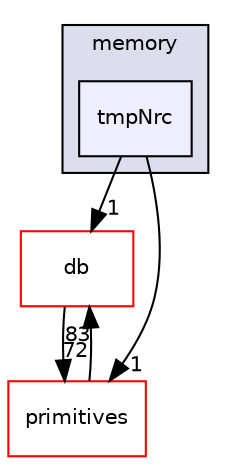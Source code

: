 digraph "src/OpenFOAM/memory/tmpNrc" {
  bgcolor=transparent;
  compound=true
  node [ fontsize="10", fontname="Helvetica"];
  edge [ labelfontsize="10", labelfontname="Helvetica"];
  subgraph clusterdir_385a22dcc2f7120acb0f1a7a832b3b8d {
    graph [ bgcolor="#ddddee", pencolor="black", label="memory" fontname="Helvetica", fontsize="10", URL="dir_385a22dcc2f7120acb0f1a7a832b3b8d.html"]
  dir_8c34ff1e0b3f670eea741275e85c4383 [shape=box, label="tmpNrc", style="filled", fillcolor="#eeeeff", pencolor="black", URL="dir_8c34ff1e0b3f670eea741275e85c4383.html"];
  }
  dir_63c634f7a7cfd679ac26c67fb30fc32f [shape=box label="db" color="red" URL="dir_63c634f7a7cfd679ac26c67fb30fc32f.html"];
  dir_3e50f45338116b169052b428016851aa [shape=box label="primitives" color="red" URL="dir_3e50f45338116b169052b428016851aa.html"];
  dir_63c634f7a7cfd679ac26c67fb30fc32f->dir_3e50f45338116b169052b428016851aa [headlabel="72", labeldistance=1.5 headhref="dir_001952_002324.html"];
  dir_3e50f45338116b169052b428016851aa->dir_63c634f7a7cfd679ac26c67fb30fc32f [headlabel="83", labeldistance=1.5 headhref="dir_002324_001952.html"];
  dir_8c34ff1e0b3f670eea741275e85c4383->dir_63c634f7a7cfd679ac26c67fb30fc32f [headlabel="1", labeldistance=1.5 headhref="dir_002224_001952.html"];
  dir_8c34ff1e0b3f670eea741275e85c4383->dir_3e50f45338116b169052b428016851aa [headlabel="1", labeldistance=1.5 headhref="dir_002224_002324.html"];
}
